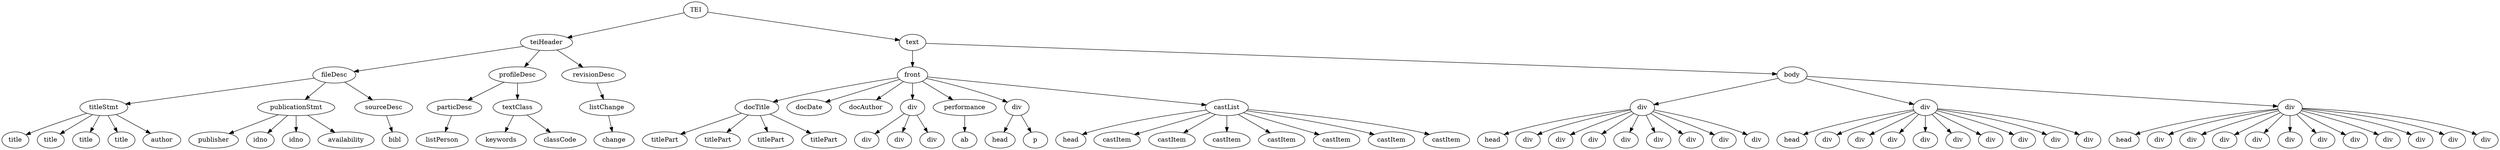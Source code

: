 digraph Tree {
	"t0" [label = "TEI"];
	"t1" [label = "teiHeader"];
	"t2" [label = "fileDesc"];
	"t3" [label = "titleStmt"];
	"t4" [label = "title"];
	"t5" [label = "title"];
	"t6" [label = "title"];
	"t7" [label = "title"];
	"t8" [label = "author"];
	"t9" [label = "publicationStmt"];
	"t10" [label = "publisher"];
	"t11" [label = "idno"];
	"t12" [label = "idno"];
	"t13" [label = "availability"];
	"t14" [label = "sourceDesc"];
	"t15" [label = "bibl"];
	"t16" [label = "profileDesc"];
	"t17" [label = "particDesc"];
	"t18" [label = "listPerson"];
	"t19" [label = "textClass"];
	"t20" [label = "keywords"];
	"t21" [label = "classCode"];
	"t22" [label = "revisionDesc"];
	"t23" [label = "listChange"];
	"t24" [label = "change"];
	"t25" [label = "text"];
	"t26" [label = "front"];
	"t27" [label = "docTitle"];
	"t28" [label = "titlePart"];
	"t29" [label = "titlePart"];
	"t30" [label = "titlePart"];
	"t31" [label = "titlePart"];
	"t32" [label = "docDate"];
	"t33" [label = "docAuthor"];
	"t34" [label = "div"];
	"t35" [label = "div"];
	"t36" [label = "div"];
	"t37" [label = "div"];
	"t38" [label = "performance"];
	"t39" [label = "ab"];
	"t40" [label = "div"];
	"t41" [label = "head"];
	"t42" [label = "p"];
	"t43" [label = "castList"];
	"t44" [label = "head"];
	"t45" [label = "castItem"];
	"t46" [label = "castItem"];
	"t47" [label = "castItem"];
	"t48" [label = "castItem"];
	"t49" [label = "castItem"];
	"t50" [label = "castItem"];
	"t51" [label = "castItem"];
	"t52" [label = "body"];
	"t53" [label = "div"];
	"t54" [label = "head"];
	"t55" [label = "div"];
	"t56" [label = "div"];
	"t57" [label = "div"];
	"t58" [label = "div"];
	"t59" [label = "div"];
	"t60" [label = "div"];
	"t61" [label = "div"];
	"t62" [label = "div"];
	"t63" [label = "div"];
	"t64" [label = "head"];
	"t65" [label = "div"];
	"t66" [label = "div"];
	"t67" [label = "div"];
	"t68" [label = "div"];
	"t69" [label = "div"];
	"t70" [label = "div"];
	"t71" [label = "div"];
	"t72" [label = "div"];
	"t73" [label = "div"];
	"t74" [label = "div"];
	"t75" [label = "head"];
	"t76" [label = "div"];
	"t77" [label = "div"];
	"t78" [label = "div"];
	"t79" [label = "div"];
	"t80" [label = "div"];
	"t81" [label = "div"];
	"t82" [label = "div"];
	"t83" [label = "div"];
	"t84" [label = "div"];
	"t85" [label = "div"];
	"t86" [label = "div"];
	"t0" -> "t1";
	"t1" -> "t2";
	"t2" -> "t3";
	"t3" -> "t4";
	"t3" -> "t5";
	"t3" -> "t6";
	"t3" -> "t7";
	"t3" -> "t8";
	"t2" -> "t9";
	"t9" -> "t10";
	"t9" -> "t11";
	"t9" -> "t12";
	"t9" -> "t13";
	"t2" -> "t14";
	"t14" -> "t15";
	"t1" -> "t16";
	"t16" -> "t17";
	"t17" -> "t18";
	"t16" -> "t19";
	"t19" -> "t20";
	"t19" -> "t21";
	"t1" -> "t22";
	"t22" -> "t23";
	"t23" -> "t24";
	"t0" -> "t25";
	"t25" -> "t26";
	"t26" -> "t27";
	"t27" -> "t28";
	"t27" -> "t29";
	"t27" -> "t30";
	"t27" -> "t31";
	"t26" -> "t32";
	"t26" -> "t33";
	"t26" -> "t34";
	"t34" -> "t35";
	"t34" -> "t36";
	"t34" -> "t37";
	"t26" -> "t38";
	"t38" -> "t39";
	"t26" -> "t40";
	"t40" -> "t41";
	"t40" -> "t42";
	"t26" -> "t43";
	"t43" -> "t44";
	"t43" -> "t45";
	"t43" -> "t46";
	"t43" -> "t47";
	"t43" -> "t48";
	"t43" -> "t49";
	"t43" -> "t50";
	"t43" -> "t51";
	"t25" -> "t52";
	"t52" -> "t53";
	"t53" -> "t54";
	"t53" -> "t55";
	"t53" -> "t56";
	"t53" -> "t57";
	"t53" -> "t58";
	"t53" -> "t59";
	"t53" -> "t60";
	"t53" -> "t61";
	"t53" -> "t62";
	"t52" -> "t63";
	"t63" -> "t64";
	"t63" -> "t65";
	"t63" -> "t66";
	"t63" -> "t67";
	"t63" -> "t68";
	"t63" -> "t69";
	"t63" -> "t70";
	"t63" -> "t71";
	"t63" -> "t72";
	"t63" -> "t73";
	"t52" -> "t74";
	"t74" -> "t75";
	"t74" -> "t76";
	"t74" -> "t77";
	"t74" -> "t78";
	"t74" -> "t79";
	"t74" -> "t80";
	"t74" -> "t81";
	"t74" -> "t82";
	"t74" -> "t83";
	"t74" -> "t84";
	"t74" -> "t85";
	"t74" -> "t86";
}

